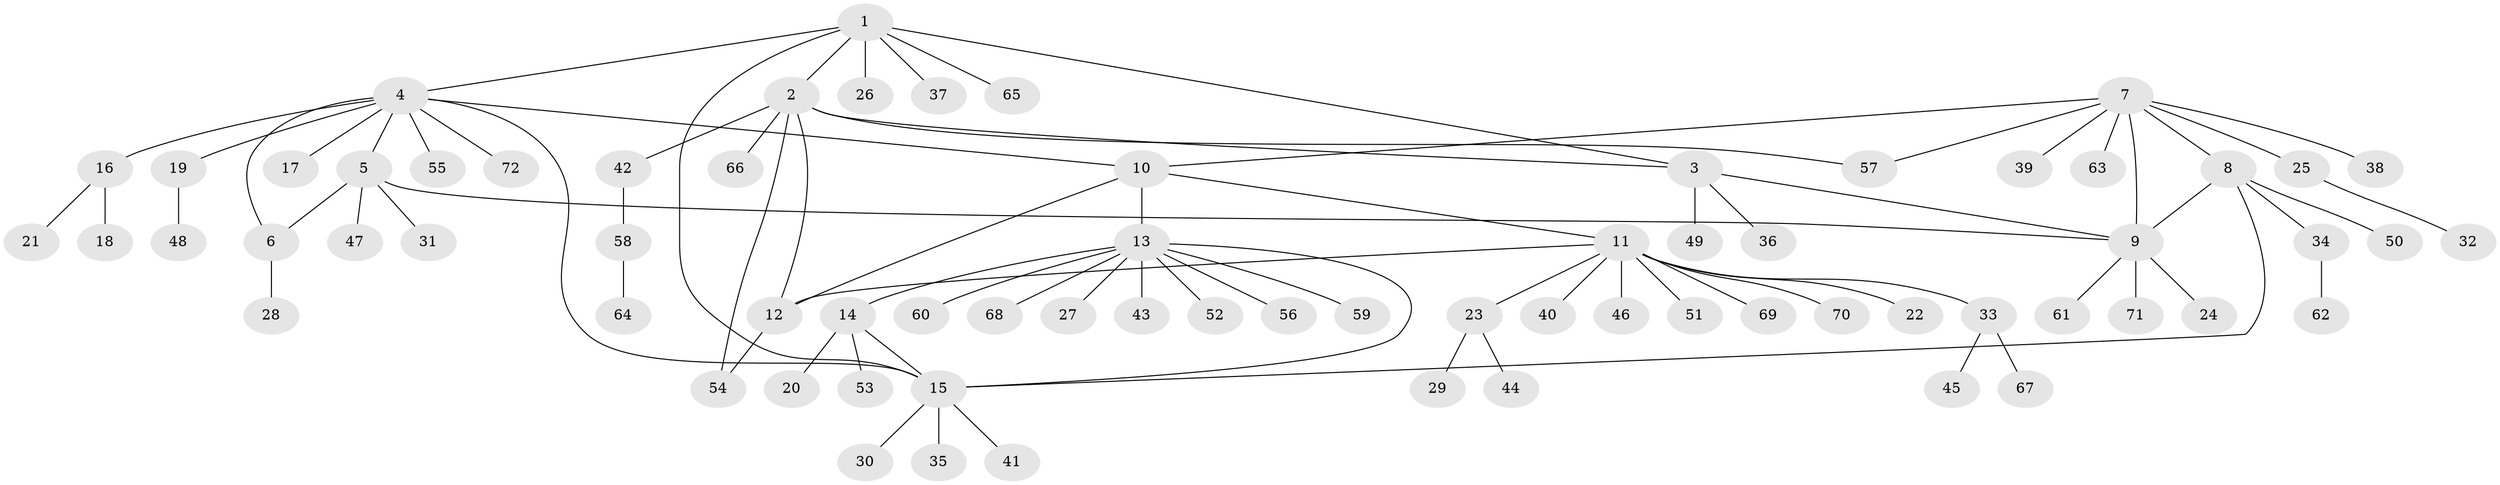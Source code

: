 // Generated by graph-tools (version 1.1) at 2025/02/03/09/25 03:02:40]
// undirected, 72 vertices, 84 edges
graph export_dot {
graph [start="1"]
  node [color=gray90,style=filled];
  1;
  2;
  3;
  4;
  5;
  6;
  7;
  8;
  9;
  10;
  11;
  12;
  13;
  14;
  15;
  16;
  17;
  18;
  19;
  20;
  21;
  22;
  23;
  24;
  25;
  26;
  27;
  28;
  29;
  30;
  31;
  32;
  33;
  34;
  35;
  36;
  37;
  38;
  39;
  40;
  41;
  42;
  43;
  44;
  45;
  46;
  47;
  48;
  49;
  50;
  51;
  52;
  53;
  54;
  55;
  56;
  57;
  58;
  59;
  60;
  61;
  62;
  63;
  64;
  65;
  66;
  67;
  68;
  69;
  70;
  71;
  72;
  1 -- 2;
  1 -- 3;
  1 -- 4;
  1 -- 15;
  1 -- 26;
  1 -- 37;
  1 -- 65;
  2 -- 3;
  2 -- 12;
  2 -- 42;
  2 -- 54;
  2 -- 57;
  2 -- 66;
  3 -- 9;
  3 -- 36;
  3 -- 49;
  4 -- 5;
  4 -- 6;
  4 -- 10;
  4 -- 15;
  4 -- 16;
  4 -- 17;
  4 -- 19;
  4 -- 55;
  4 -- 72;
  5 -- 6;
  5 -- 9;
  5 -- 31;
  5 -- 47;
  6 -- 28;
  7 -- 8;
  7 -- 9;
  7 -- 10;
  7 -- 25;
  7 -- 38;
  7 -- 39;
  7 -- 57;
  7 -- 63;
  8 -- 9;
  8 -- 15;
  8 -- 34;
  8 -- 50;
  9 -- 24;
  9 -- 61;
  9 -- 71;
  10 -- 11;
  10 -- 12;
  10 -- 13;
  11 -- 12;
  11 -- 22;
  11 -- 23;
  11 -- 33;
  11 -- 40;
  11 -- 46;
  11 -- 51;
  11 -- 69;
  11 -- 70;
  12 -- 54;
  13 -- 14;
  13 -- 15;
  13 -- 27;
  13 -- 43;
  13 -- 52;
  13 -- 56;
  13 -- 59;
  13 -- 60;
  13 -- 68;
  14 -- 15;
  14 -- 20;
  14 -- 53;
  15 -- 30;
  15 -- 35;
  15 -- 41;
  16 -- 18;
  16 -- 21;
  19 -- 48;
  23 -- 29;
  23 -- 44;
  25 -- 32;
  33 -- 45;
  33 -- 67;
  34 -- 62;
  42 -- 58;
  58 -- 64;
}
